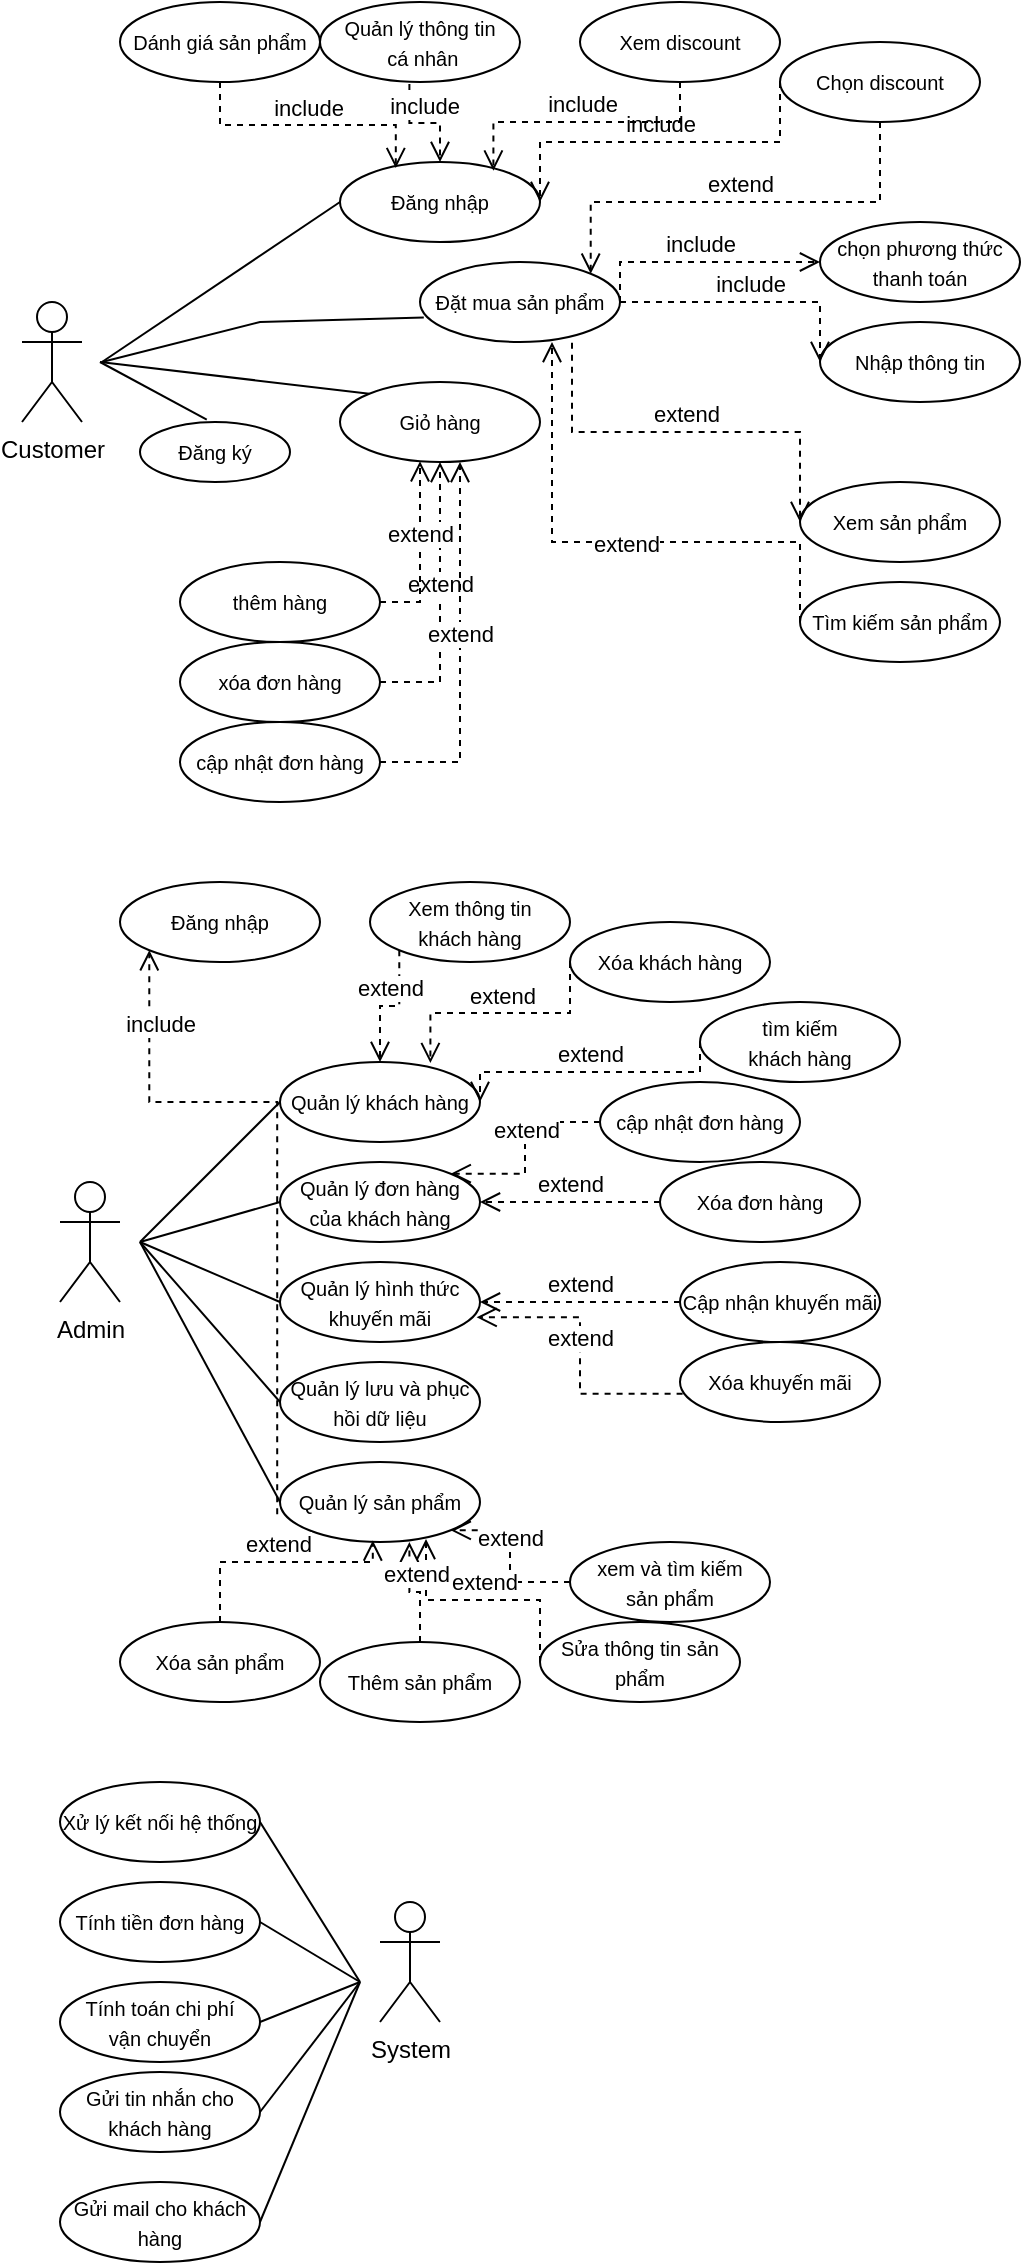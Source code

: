 <mxfile version="21.1.4" type="device">
  <diagram name="Trang-1" id="qVFSqrAHRnDNE85m8cxB">
    <mxGraphModel dx="934" dy="544" grid="1" gridSize="10" guides="1" tooltips="1" connect="1" arrows="1" fold="1" page="1" pageScale="1" pageWidth="827" pageHeight="1169" math="0" shadow="0">
      <root>
        <mxCell id="0" />
        <mxCell id="1" parent="0" />
        <mxCell id="Sv-jU4yMTwalCRCKe3iW-1" value="Customer" style="shape=umlActor;verticalLabelPosition=bottom;verticalAlign=top;html=1;outlineConnect=0;" parent="1" vertex="1">
          <mxGeometry x="141" y="160" width="30" height="60" as="geometry" />
        </mxCell>
        <mxCell id="Sv-jU4yMTwalCRCKe3iW-16" value="&lt;span style=&quot;font-size: 10px;&quot;&gt;Đăng ký&lt;/span&gt;" style="ellipse;whiteSpace=wrap;html=1;" parent="1" vertex="1">
          <mxGeometry x="200" y="220" width="75" height="30" as="geometry" />
        </mxCell>
        <mxCell id="Sv-jU4yMTwalCRCKe3iW-22" value="&lt;span style=&quot;font-size: 10px;&quot;&gt;Thêm sản phẩm&lt;/span&gt;" style="ellipse;whiteSpace=wrap;html=1;" parent="1" vertex="1">
          <mxGeometry x="290" y="830" width="100" height="40" as="geometry" />
        </mxCell>
        <mxCell id="Sv-jU4yMTwalCRCKe3iW-44" value="Admin" style="shape=umlActor;verticalLabelPosition=bottom;verticalAlign=top;html=1;outlineConnect=0;" parent="1" vertex="1">
          <mxGeometry x="160" y="600" width="30" height="60" as="geometry" />
        </mxCell>
        <mxCell id="Sv-jU4yMTwalCRCKe3iW-45" value="System" style="shape=umlActor;verticalLabelPosition=bottom;verticalAlign=top;html=1;outlineConnect=0;" parent="1" vertex="1">
          <mxGeometry x="320" y="960" width="30" height="60" as="geometry" />
        </mxCell>
        <mxCell id="Sv-jU4yMTwalCRCKe3iW-46" value="&lt;font style=&quot;font-size: 10px;&quot;&gt;Quản lý khách hàng&lt;/font&gt;" style="ellipse;whiteSpace=wrap;html=1;" parent="1" vertex="1">
          <mxGeometry x="270" y="540" width="100" height="40" as="geometry" />
        </mxCell>
        <mxCell id="Sv-jU4yMTwalCRCKe3iW-47" value="&lt;font style=&quot;font-size: 10px;&quot;&gt;Quản lý đơn hàng của khách hàng&lt;/font&gt;" style="ellipse;whiteSpace=wrap;html=1;" parent="1" vertex="1">
          <mxGeometry x="270" y="590" width="100" height="40" as="geometry" />
        </mxCell>
        <mxCell id="Sv-jU4yMTwalCRCKe3iW-48" value="&lt;font style=&quot;font-size: 10px;&quot;&gt;Quản lý lưu và phục hồi dữ liệu&lt;/font&gt;" style="ellipse;whiteSpace=wrap;html=1;" parent="1" vertex="1">
          <mxGeometry x="270" y="690" width="100" height="40" as="geometry" />
        </mxCell>
        <mxCell id="Sv-jU4yMTwalCRCKe3iW-49" value="&lt;font style=&quot;font-size: 10px;&quot;&gt;Quản lý hình thức khuyến mãi&lt;/font&gt;" style="ellipse;whiteSpace=wrap;html=1;" parent="1" vertex="1">
          <mxGeometry x="270" y="640" width="100" height="40" as="geometry" />
        </mxCell>
        <mxCell id="Sv-jU4yMTwalCRCKe3iW-50" value="&lt;font style=&quot;font-size: 10px;&quot;&gt;Quản lý sản phẩm&lt;/font&gt;" style="ellipse;whiteSpace=wrap;html=1;" parent="1" vertex="1">
          <mxGeometry x="270" y="740" width="100" height="40" as="geometry" />
        </mxCell>
        <mxCell id="Sv-jU4yMTwalCRCKe3iW-52" value="" style="endArrow=none;html=1;rounded=0;entryX=0;entryY=0.5;entryDx=0;entryDy=0;" parent="1" target="Sv-jU4yMTwalCRCKe3iW-46" edge="1">
          <mxGeometry width="50" height="50" relative="1" as="geometry">
            <mxPoint x="200" y="630" as="sourcePoint" />
            <mxPoint x="460" y="610" as="targetPoint" />
          </mxGeometry>
        </mxCell>
        <mxCell id="Sv-jU4yMTwalCRCKe3iW-53" value="" style="endArrow=none;html=1;rounded=0;entryX=0;entryY=0.5;entryDx=0;entryDy=0;" parent="1" target="Sv-jU4yMTwalCRCKe3iW-47" edge="1">
          <mxGeometry width="50" height="50" relative="1" as="geometry">
            <mxPoint x="200" y="630" as="sourcePoint" />
            <mxPoint x="460" y="610" as="targetPoint" />
          </mxGeometry>
        </mxCell>
        <mxCell id="Sv-jU4yMTwalCRCKe3iW-54" value="" style="endArrow=none;html=1;rounded=0;entryX=0;entryY=0.5;entryDx=0;entryDy=0;" parent="1" target="Sv-jU4yMTwalCRCKe3iW-49" edge="1">
          <mxGeometry width="50" height="50" relative="1" as="geometry">
            <mxPoint x="200" y="630" as="sourcePoint" />
            <mxPoint x="460" y="610" as="targetPoint" />
          </mxGeometry>
        </mxCell>
        <mxCell id="Sv-jU4yMTwalCRCKe3iW-55" value="" style="endArrow=none;html=1;rounded=0;entryX=0;entryY=0.5;entryDx=0;entryDy=0;" parent="1" target="Sv-jU4yMTwalCRCKe3iW-48" edge="1">
          <mxGeometry width="50" height="50" relative="1" as="geometry">
            <mxPoint x="200" y="630" as="sourcePoint" />
            <mxPoint x="460" y="610" as="targetPoint" />
          </mxGeometry>
        </mxCell>
        <mxCell id="Sv-jU4yMTwalCRCKe3iW-56" value="" style="endArrow=none;html=1;rounded=0;entryX=0;entryY=0.5;entryDx=0;entryDy=0;" parent="1" target="Sv-jU4yMTwalCRCKe3iW-50" edge="1">
          <mxGeometry width="50" height="50" relative="1" as="geometry">
            <mxPoint x="200" y="630" as="sourcePoint" />
            <mxPoint x="460" y="610" as="targetPoint" />
          </mxGeometry>
        </mxCell>
        <mxCell id="Sv-jU4yMTwalCRCKe3iW-58" value="&lt;span style=&quot;font-size: 10px;&quot;&gt;Xử lý kết nối hệ thống&lt;/span&gt;" style="ellipse;whiteSpace=wrap;html=1;" parent="1" vertex="1">
          <mxGeometry x="160" y="900" width="100" height="40" as="geometry" />
        </mxCell>
        <mxCell id="Sv-jU4yMTwalCRCKe3iW-59" value="&lt;span style=&quot;font-size: 10px;&quot;&gt;Tính tiền đơn hàng&lt;/span&gt;" style="ellipse;whiteSpace=wrap;html=1;" parent="1" vertex="1">
          <mxGeometry x="160" y="950" width="100" height="40" as="geometry" />
        </mxCell>
        <mxCell id="Sv-jU4yMTwalCRCKe3iW-60" value="&lt;span style=&quot;font-size: 10px;&quot;&gt;Tính toán chi phí&lt;br&gt;vận chuyển&lt;/span&gt;" style="ellipse;whiteSpace=wrap;html=1;" parent="1" vertex="1">
          <mxGeometry x="160" y="1000" width="100" height="40" as="geometry" />
        </mxCell>
        <mxCell id="Sv-jU4yMTwalCRCKe3iW-61" value="&lt;span style=&quot;font-size: 10px;&quot;&gt;Gửi tin nhắn cho khách hàng&lt;/span&gt;" style="ellipse;whiteSpace=wrap;html=1;" parent="1" vertex="1">
          <mxGeometry x="160" y="1045" width="100" height="40" as="geometry" />
        </mxCell>
        <mxCell id="Sv-jU4yMTwalCRCKe3iW-62" value="&lt;span style=&quot;font-size: 10px;&quot;&gt;Gửi mail cho khách hàng&lt;/span&gt;" style="ellipse;whiteSpace=wrap;html=1;" parent="1" vertex="1">
          <mxGeometry x="160" y="1100" width="100" height="40" as="geometry" />
        </mxCell>
        <mxCell id="Sv-jU4yMTwalCRCKe3iW-63" value="" style="endArrow=none;html=1;rounded=0;exitX=1;exitY=0.5;exitDx=0;exitDy=0;" parent="1" source="Sv-jU4yMTwalCRCKe3iW-58" edge="1">
          <mxGeometry width="50" height="50" relative="1" as="geometry">
            <mxPoint x="220" y="1040" as="sourcePoint" />
            <mxPoint x="310" y="1000" as="targetPoint" />
          </mxGeometry>
        </mxCell>
        <mxCell id="Sv-jU4yMTwalCRCKe3iW-64" value="" style="endArrow=none;html=1;rounded=0;exitX=1;exitY=0.5;exitDx=0;exitDy=0;" parent="1" source="Sv-jU4yMTwalCRCKe3iW-59" edge="1">
          <mxGeometry width="50" height="50" relative="1" as="geometry">
            <mxPoint x="220" y="1040" as="sourcePoint" />
            <mxPoint x="310" y="1000" as="targetPoint" />
          </mxGeometry>
        </mxCell>
        <mxCell id="Sv-jU4yMTwalCRCKe3iW-65" value="" style="endArrow=none;html=1;rounded=0;" parent="1" edge="1">
          <mxGeometry width="50" height="50" relative="1" as="geometry">
            <mxPoint x="260" y="1020" as="sourcePoint" />
            <mxPoint x="310" y="1000" as="targetPoint" />
          </mxGeometry>
        </mxCell>
        <mxCell id="Sv-jU4yMTwalCRCKe3iW-66" value="" style="endArrow=none;html=1;rounded=0;exitX=1;exitY=0.5;exitDx=0;exitDy=0;" parent="1" source="Sv-jU4yMTwalCRCKe3iW-61" edge="1">
          <mxGeometry width="50" height="50" relative="1" as="geometry">
            <mxPoint x="220" y="1040" as="sourcePoint" />
            <mxPoint x="310" y="1000" as="targetPoint" />
          </mxGeometry>
        </mxCell>
        <mxCell id="Sv-jU4yMTwalCRCKe3iW-67" value="" style="endArrow=none;html=1;rounded=0;exitX=1;exitY=0.5;exitDx=0;exitDy=0;" parent="1" source="Sv-jU4yMTwalCRCKe3iW-62" edge="1">
          <mxGeometry width="50" height="50" relative="1" as="geometry">
            <mxPoint x="220" y="1040" as="sourcePoint" />
            <mxPoint x="310" y="1000" as="targetPoint" />
          </mxGeometry>
        </mxCell>
        <mxCell id="I0ydO9TrqWUSBtBojw4Z-23" value="&lt;span style=&quot;font-size: 10px;&quot;&gt;Đặt mua sản phẩm&lt;/span&gt;" style="ellipse;whiteSpace=wrap;html=1;" parent="1" vertex="1">
          <mxGeometry x="340" y="140" width="100" height="40" as="geometry" />
        </mxCell>
        <mxCell id="I0ydO9TrqWUSBtBojw4Z-27" value="&lt;span style=&quot;font-size: 10px;&quot;&gt;Xem sản phẩm&lt;/span&gt;" style="ellipse;whiteSpace=wrap;html=1;" parent="1" vertex="1">
          <mxGeometry x="530" y="250" width="100" height="40" as="geometry" />
        </mxCell>
        <mxCell id="I0ydO9TrqWUSBtBojw4Z-28" value="&lt;span style=&quot;font-size: 10px;&quot;&gt;Tìm kiếm sản phẩm&lt;/span&gt;" style="ellipse;whiteSpace=wrap;html=1;" parent="1" vertex="1">
          <mxGeometry x="530" y="300" width="100" height="40" as="geometry" />
        </mxCell>
        <mxCell id="I0ydO9TrqWUSBtBojw4Z-29" value="&lt;span style=&quot;font-size: 10px;&quot;&gt;Giỏ hàng&lt;/span&gt;" style="ellipse;whiteSpace=wrap;html=1;" parent="1" vertex="1">
          <mxGeometry x="300" y="200" width="100" height="40" as="geometry" />
        </mxCell>
        <mxCell id="I0ydO9TrqWUSBtBojw4Z-31" value="extend" style="html=1;verticalAlign=bottom;endArrow=open;dashed=1;endSize=8;edgeStyle=elbowEdgeStyle;elbow=vertical;curved=0;rounded=0;exitX=0;exitY=0.5;exitDx=0;exitDy=0;" parent="1" source="I0ydO9TrqWUSBtBojw4Z-28" edge="1">
          <mxGeometry x="-0.038" y="10" relative="1" as="geometry">
            <mxPoint x="480" y="370" as="sourcePoint" />
            <mxPoint x="406" y="180" as="targetPoint" />
            <Array as="points">
              <mxPoint x="480" y="280" />
              <mxPoint x="520" y="270" />
              <mxPoint x="440" y="240" />
            </Array>
            <mxPoint as="offset" />
          </mxGeometry>
        </mxCell>
        <mxCell id="I0ydO9TrqWUSBtBojw4Z-38" value="&lt;span style=&quot;font-size: 10px;&quot;&gt;xóa đơn hàng&lt;/span&gt;" style="ellipse;whiteSpace=wrap;html=1;" parent="1" vertex="1">
          <mxGeometry x="220" y="330" width="100" height="40" as="geometry" />
        </mxCell>
        <mxCell id="I0ydO9TrqWUSBtBojw4Z-39" value="&lt;span style=&quot;font-size: 10px;&quot;&gt;cập nhật đơn hàng&lt;/span&gt;" style="ellipse;whiteSpace=wrap;html=1;" parent="1" vertex="1">
          <mxGeometry x="220" y="370" width="100" height="40" as="geometry" />
        </mxCell>
        <mxCell id="I0ydO9TrqWUSBtBojw4Z-40" value="extend" style="html=1;verticalAlign=bottom;endArrow=open;dashed=1;endSize=8;edgeStyle=elbowEdgeStyle;elbow=vertical;curved=0;rounded=0;exitX=1;exitY=0.5;exitDx=0;exitDy=0;entryX=0.5;entryY=1;entryDx=0;entryDy=0;" parent="1" source="I0ydO9TrqWUSBtBojw4Z-38" target="I0ydO9TrqWUSBtBojw4Z-29" edge="1">
          <mxGeometry relative="1" as="geometry">
            <mxPoint x="431" y="300" as="sourcePoint" />
            <mxPoint x="330" y="320" as="targetPoint" />
            <Array as="points">
              <mxPoint x="360" y="350" />
            </Array>
          </mxGeometry>
        </mxCell>
        <mxCell id="I0ydO9TrqWUSBtBojw4Z-42" value="extend" style="html=1;verticalAlign=bottom;endArrow=open;dashed=1;endSize=8;edgeStyle=elbowEdgeStyle;elbow=vertical;curved=0;rounded=0;exitX=1;exitY=0.5;exitDx=0;exitDy=0;" parent="1" source="I0ydO9TrqWUSBtBojw4Z-39" edge="1">
          <mxGeometry relative="1" as="geometry">
            <mxPoint x="431" y="300" as="sourcePoint" />
            <mxPoint x="360" y="240" as="targetPoint" />
            <Array as="points">
              <mxPoint x="370" y="390" />
            </Array>
          </mxGeometry>
        </mxCell>
        <mxCell id="I0ydO9TrqWUSBtBojw4Z-45" value="&lt;span style=&quot;font-size: 10px;&quot;&gt;Đăng nhập&lt;/span&gt;" style="ellipse;whiteSpace=wrap;html=1;" parent="1" vertex="1">
          <mxGeometry x="300" y="90" width="100" height="40" as="geometry" />
        </mxCell>
        <mxCell id="I0ydO9TrqWUSBtBojw4Z-46" value="" style="endArrow=none;html=1;rounded=0;entryX=0;entryY=0.5;entryDx=0;entryDy=0;" parent="1" target="I0ydO9TrqWUSBtBojw4Z-45" edge="1">
          <mxGeometry width="50" height="50" relative="1" as="geometry">
            <mxPoint x="181" y="190" as="sourcePoint" />
            <mxPoint x="421" y="260" as="targetPoint" />
          </mxGeometry>
        </mxCell>
        <mxCell id="I0ydO9TrqWUSBtBojw4Z-48" value="" style="endArrow=none;html=1;rounded=0;entryX=0.019;entryY=0.694;entryDx=0;entryDy=0;entryPerimeter=0;" parent="1" target="I0ydO9TrqWUSBtBojw4Z-23" edge="1">
          <mxGeometry width="50" height="50" relative="1" as="geometry">
            <mxPoint x="181" y="190" as="sourcePoint" />
            <mxPoint x="411" y="250" as="targetPoint" />
            <Array as="points">
              <mxPoint x="260" y="170" />
            </Array>
          </mxGeometry>
        </mxCell>
        <mxCell id="I0ydO9TrqWUSBtBojw4Z-49" value="&lt;span style=&quot;font-size: 10px;&quot;&gt;chọn phương thức thanh toán&lt;/span&gt;" style="ellipse;whiteSpace=wrap;html=1;" parent="1" vertex="1">
          <mxGeometry x="540" y="120" width="100" height="40" as="geometry" />
        </mxCell>
        <mxCell id="I0ydO9TrqWUSBtBojw4Z-50" value="include" style="html=1;verticalAlign=bottom;endArrow=open;dashed=1;endSize=8;edgeStyle=elbowEdgeStyle;elbow=vertical;curved=0;rounded=0;exitX=1;exitY=0.5;exitDx=0;exitDy=0;entryX=0;entryY=0.5;entryDx=0;entryDy=0;" parent="1" source="I0ydO9TrqWUSBtBojw4Z-23" target="I0ydO9TrqWUSBtBojw4Z-49" edge="1">
          <mxGeometry relative="1" as="geometry">
            <mxPoint x="460" y="190" as="sourcePoint" />
            <mxPoint x="380" y="190" as="targetPoint" />
            <Array as="points">
              <mxPoint x="470" y="140" />
            </Array>
          </mxGeometry>
        </mxCell>
        <mxCell id="I0ydO9TrqWUSBtBojw4Z-55" value="include" style="html=1;verticalAlign=bottom;endArrow=open;dashed=1;endSize=8;edgeStyle=elbowEdgeStyle;elbow=vertical;curved=0;rounded=0;entryX=0.5;entryY=0;entryDx=0;entryDy=0;exitX=0.447;exitY=1.025;exitDx=0;exitDy=0;exitPerimeter=0;" parent="1" source="I0ydO9TrqWUSBtBojw4Z-97" target="I0ydO9TrqWUSBtBojw4Z-45" edge="1">
          <mxGeometry relative="1" as="geometry">
            <mxPoint x="220" y="70" as="sourcePoint" />
            <mxPoint x="390" y="160" as="targetPoint" />
          </mxGeometry>
        </mxCell>
        <mxCell id="I0ydO9TrqWUSBtBojw4Z-57" value="&lt;span style=&quot;font-size: 10px;&quot;&gt;Xem discount&lt;/span&gt;" style="ellipse;whiteSpace=wrap;html=1;" parent="1" vertex="1">
          <mxGeometry x="420" y="10" width="100" height="40" as="geometry" />
        </mxCell>
        <mxCell id="I0ydO9TrqWUSBtBojw4Z-59" value="" style="endArrow=none;html=1;rounded=0;exitX=0.445;exitY=-0.039;exitDx=0;exitDy=0;exitPerimeter=0;" parent="1" source="Sv-jU4yMTwalCRCKe3iW-16" edge="1">
          <mxGeometry width="50" height="50" relative="1" as="geometry">
            <mxPoint x="350" y="260" as="sourcePoint" />
            <mxPoint x="180" y="190" as="targetPoint" />
          </mxGeometry>
        </mxCell>
        <mxCell id="I0ydO9TrqWUSBtBojw4Z-62" value="&lt;span style=&quot;font-size: 10px;&quot;&gt;Sửa thông tin sản phẩm&lt;/span&gt;" style="ellipse;whiteSpace=wrap;html=1;" parent="1" vertex="1">
          <mxGeometry x="400" y="820" width="100" height="40" as="geometry" />
        </mxCell>
        <mxCell id="I0ydO9TrqWUSBtBojw4Z-63" value="&lt;span style=&quot;font-size: 10px;&quot;&gt;Xóa sản phẩm&lt;/span&gt;" style="ellipse;whiteSpace=wrap;html=1;" parent="1" vertex="1">
          <mxGeometry x="190" y="820" width="100" height="40" as="geometry" />
        </mxCell>
        <mxCell id="I0ydO9TrqWUSBtBojw4Z-64" value="&lt;span style=&quot;font-size: 10px;&quot;&gt;xem và tìm kiếm &lt;br&gt;sản phẩm&lt;/span&gt;" style="ellipse;whiteSpace=wrap;html=1;" parent="1" vertex="1">
          <mxGeometry x="415" y="780" width="100" height="40" as="geometry" />
        </mxCell>
        <mxCell id="I0ydO9TrqWUSBtBojw4Z-65" value="extend" style="html=1;verticalAlign=bottom;endArrow=open;dashed=1;endSize=8;edgeStyle=elbowEdgeStyle;elbow=vertical;curved=0;rounded=0;exitX=0;exitY=0.5;exitDx=0;exitDy=0;entryX=1;entryY=1;entryDx=0;entryDy=0;" parent="1" source="I0ydO9TrqWUSBtBojw4Z-64" target="Sv-jU4yMTwalCRCKe3iW-50" edge="1">
          <mxGeometry relative="1" as="geometry">
            <mxPoint x="440" y="710" as="sourcePoint" />
            <mxPoint x="360" y="710" as="targetPoint" />
          </mxGeometry>
        </mxCell>
        <mxCell id="I0ydO9TrqWUSBtBojw4Z-66" value="extend" style="html=1;verticalAlign=bottom;endArrow=open;dashed=1;endSize=8;edgeStyle=elbowEdgeStyle;elbow=vertical;curved=0;rounded=0;exitX=0;exitY=0.5;exitDx=0;exitDy=0;entryX=0.73;entryY=0.962;entryDx=0;entryDy=0;entryPerimeter=0;" parent="1" source="I0ydO9TrqWUSBtBojw4Z-62" target="Sv-jU4yMTwalCRCKe3iW-50" edge="1">
          <mxGeometry relative="1" as="geometry">
            <mxPoint x="440" y="710" as="sourcePoint" />
            <mxPoint x="360" y="710" as="targetPoint" />
          </mxGeometry>
        </mxCell>
        <mxCell id="I0ydO9TrqWUSBtBojw4Z-67" value="extend" style="html=1;verticalAlign=bottom;endArrow=open;dashed=1;endSize=8;edgeStyle=elbowEdgeStyle;elbow=vertical;curved=0;rounded=0;entryX=0.647;entryY=1;entryDx=0;entryDy=0;entryPerimeter=0;" parent="1" source="Sv-jU4yMTwalCRCKe3iW-22" target="Sv-jU4yMTwalCRCKe3iW-50" edge="1">
          <mxGeometry relative="1" as="geometry">
            <mxPoint x="440" y="850" as="sourcePoint" />
            <mxPoint x="360" y="850" as="targetPoint" />
          </mxGeometry>
        </mxCell>
        <mxCell id="I0ydO9TrqWUSBtBojw4Z-68" value="extend" style="html=1;verticalAlign=bottom;endArrow=open;dashed=1;endSize=8;edgeStyle=elbowEdgeStyle;elbow=vertical;curved=0;rounded=0;exitX=0.5;exitY=0;exitDx=0;exitDy=0;entryX=0.464;entryY=0.981;entryDx=0;entryDy=0;entryPerimeter=0;" parent="1" source="I0ydO9TrqWUSBtBojw4Z-63" target="Sv-jU4yMTwalCRCKe3iW-50" edge="1">
          <mxGeometry relative="1" as="geometry">
            <mxPoint x="440" y="850" as="sourcePoint" />
            <mxPoint x="360" y="850" as="targetPoint" />
            <Array as="points">
              <mxPoint x="230" y="790" />
            </Array>
          </mxGeometry>
        </mxCell>
        <mxCell id="I0ydO9TrqWUSBtBojw4Z-69" value="&lt;span style=&quot;font-size: 10px;&quot;&gt;Xem thông tin &lt;br&gt;khách hàng&lt;br&gt;&lt;/span&gt;" style="ellipse;whiteSpace=wrap;html=1;" parent="1" vertex="1">
          <mxGeometry x="315" y="450" width="100" height="40" as="geometry" />
        </mxCell>
        <mxCell id="I0ydO9TrqWUSBtBojw4Z-70" value="&lt;span style=&quot;font-size: 10px;&quot;&gt;Xóa khách hàng&lt;/span&gt;" style="ellipse;whiteSpace=wrap;html=1;" parent="1" vertex="1">
          <mxGeometry x="415" y="470" width="100" height="40" as="geometry" />
        </mxCell>
        <mxCell id="I0ydO9TrqWUSBtBojw4Z-71" value="&lt;span style=&quot;font-size: 10px;&quot;&gt;tìm kiếm&lt;br&gt;khách hàng&lt;br&gt;&lt;/span&gt;" style="ellipse;whiteSpace=wrap;html=1;" parent="1" vertex="1">
          <mxGeometry x="480" y="510" width="100" height="40" as="geometry" />
        </mxCell>
        <mxCell id="I0ydO9TrqWUSBtBojw4Z-72" value="extend" style="html=1;verticalAlign=bottom;endArrow=open;dashed=1;endSize=8;edgeStyle=elbowEdgeStyle;elbow=vertical;curved=0;rounded=0;entryX=0.5;entryY=0;entryDx=0;entryDy=0;exitX=0;exitY=1;exitDx=0;exitDy=0;" parent="1" source="I0ydO9TrqWUSBtBojw4Z-69" target="Sv-jU4yMTwalCRCKe3iW-46" edge="1">
          <mxGeometry relative="1" as="geometry">
            <mxPoint x="480" y="540" as="sourcePoint" />
            <mxPoint x="400" y="540" as="targetPoint" />
          </mxGeometry>
        </mxCell>
        <mxCell id="I0ydO9TrqWUSBtBojw4Z-73" value="extend" style="html=1;verticalAlign=bottom;endArrow=open;dashed=1;endSize=8;edgeStyle=elbowEdgeStyle;elbow=vertical;curved=0;rounded=0;entryX=0.752;entryY=0.014;entryDx=0;entryDy=0;entryPerimeter=0;exitX=0;exitY=0.5;exitDx=0;exitDy=0;" parent="1" source="I0ydO9TrqWUSBtBojw4Z-70" target="Sv-jU4yMTwalCRCKe3iW-46" edge="1">
          <mxGeometry relative="1" as="geometry">
            <mxPoint x="480" y="540" as="sourcePoint" />
            <mxPoint x="400" y="540" as="targetPoint" />
          </mxGeometry>
        </mxCell>
        <mxCell id="I0ydO9TrqWUSBtBojw4Z-74" value="extend" style="html=1;verticalAlign=bottom;endArrow=open;dashed=1;endSize=8;edgeStyle=elbowEdgeStyle;elbow=vertical;curved=0;rounded=0;exitX=0;exitY=0.5;exitDx=0;exitDy=0;entryX=1;entryY=0.5;entryDx=0;entryDy=0;" parent="1" source="I0ydO9TrqWUSBtBojw4Z-71" target="Sv-jU4yMTwalCRCKe3iW-46" edge="1">
          <mxGeometry relative="1" as="geometry">
            <mxPoint x="480" y="540" as="sourcePoint" />
            <mxPoint x="400" y="540" as="targetPoint" />
          </mxGeometry>
        </mxCell>
        <mxCell id="I0ydO9TrqWUSBtBojw4Z-75" value="&lt;span style=&quot;font-size: 10px;&quot;&gt;cập nhật đơn hàng&lt;br&gt;&lt;/span&gt;" style="ellipse;whiteSpace=wrap;html=1;" parent="1" vertex="1">
          <mxGeometry x="430" y="550" width="100" height="40" as="geometry" />
        </mxCell>
        <mxCell id="I0ydO9TrqWUSBtBojw4Z-76" value="&lt;span style=&quot;font-size: 10px;&quot;&gt;Xóa đơn hàng&lt;br&gt;&lt;/span&gt;" style="ellipse;whiteSpace=wrap;html=1;" parent="1" vertex="1">
          <mxGeometry x="460" y="590" width="100" height="40" as="geometry" />
        </mxCell>
        <mxCell id="I0ydO9TrqWUSBtBojw4Z-77" value="extend" style="html=1;verticalAlign=bottom;endArrow=open;dashed=1;endSize=8;edgeStyle=elbowEdgeStyle;elbow=vertical;curved=0;rounded=0;entryX=1;entryY=0;entryDx=0;entryDy=0;exitX=0;exitY=0.5;exitDx=0;exitDy=0;" parent="1" source="I0ydO9TrqWUSBtBojw4Z-75" target="Sv-jU4yMTwalCRCKe3iW-47" edge="1">
          <mxGeometry relative="1" as="geometry">
            <mxPoint x="460" y="690" as="sourcePoint" />
            <mxPoint x="380" y="690" as="targetPoint" />
          </mxGeometry>
        </mxCell>
        <mxCell id="I0ydO9TrqWUSBtBojw4Z-78" value="extend" style="html=1;verticalAlign=bottom;endArrow=open;dashed=1;endSize=8;edgeStyle=elbowEdgeStyle;elbow=vertical;curved=0;rounded=0;entryX=1;entryY=0.5;entryDx=0;entryDy=0;" parent="1" source="I0ydO9TrqWUSBtBojw4Z-76" target="Sv-jU4yMTwalCRCKe3iW-47" edge="1">
          <mxGeometry relative="1" as="geometry">
            <mxPoint x="460" y="690" as="sourcePoint" />
            <mxPoint x="380" y="690" as="targetPoint" />
          </mxGeometry>
        </mxCell>
        <mxCell id="I0ydO9TrqWUSBtBojw4Z-79" value="&lt;span style=&quot;font-size: 10px;&quot;&gt;Cập nhận khuyến mãi&lt;br&gt;&lt;/span&gt;" style="ellipse;whiteSpace=wrap;html=1;" parent="1" vertex="1">
          <mxGeometry x="470" y="640" width="100" height="40" as="geometry" />
        </mxCell>
        <mxCell id="I0ydO9TrqWUSBtBojw4Z-80" value="&lt;span style=&quot;font-size: 10px;&quot;&gt;Xóa khuyến mãi&lt;br&gt;&lt;/span&gt;" style="ellipse;whiteSpace=wrap;html=1;" parent="1" vertex="1">
          <mxGeometry x="470" y="680" width="100" height="40" as="geometry" />
        </mxCell>
        <mxCell id="I0ydO9TrqWUSBtBojw4Z-81" value="extend" style="html=1;verticalAlign=bottom;endArrow=open;dashed=1;endSize=8;edgeStyle=elbowEdgeStyle;elbow=vertical;curved=0;rounded=0;entryX=1;entryY=0.5;entryDx=0;entryDy=0;" parent="1" source="I0ydO9TrqWUSBtBojw4Z-79" target="Sv-jU4yMTwalCRCKe3iW-49" edge="1">
          <mxGeometry relative="1" as="geometry">
            <mxPoint x="460" y="680" as="sourcePoint" />
            <mxPoint x="380" y="680" as="targetPoint" />
          </mxGeometry>
        </mxCell>
        <mxCell id="I0ydO9TrqWUSBtBojw4Z-82" value="extend" style="html=1;verticalAlign=bottom;endArrow=open;dashed=1;endSize=8;edgeStyle=elbowEdgeStyle;elbow=vertical;curved=0;rounded=0;exitX=0.013;exitY=0.646;exitDx=0;exitDy=0;exitPerimeter=0;entryX=0.983;entryY=0.692;entryDx=0;entryDy=0;entryPerimeter=0;" parent="1" source="I0ydO9TrqWUSBtBojw4Z-80" target="Sv-jU4yMTwalCRCKe3iW-49" edge="1">
          <mxGeometry relative="1" as="geometry">
            <mxPoint x="460" y="680" as="sourcePoint" />
            <mxPoint x="380" y="680" as="targetPoint" />
          </mxGeometry>
        </mxCell>
        <mxCell id="I0ydO9TrqWUSBtBojw4Z-85" value="&lt;span style=&quot;font-size: 10px;&quot;&gt;Đăng nhập&lt;br&gt;&lt;/span&gt;" style="ellipse;whiteSpace=wrap;html=1;" parent="1" vertex="1">
          <mxGeometry x="190" y="450" width="100" height="40" as="geometry" />
        </mxCell>
        <mxCell id="I0ydO9TrqWUSBtBojw4Z-86" value="include" style="html=1;verticalAlign=bottom;endArrow=open;dashed=1;endSize=8;edgeStyle=elbowEdgeStyle;elbow=vertical;curved=0;rounded=0;entryX=0;entryY=1;entryDx=0;entryDy=0;exitX=-0.014;exitY=0.653;exitDx=0;exitDy=0;exitPerimeter=0;" parent="1" source="Sv-jU4yMTwalCRCKe3iW-50" target="I0ydO9TrqWUSBtBojw4Z-85" edge="1">
          <mxGeometry x="0.735" y="-5" relative="1" as="geometry">
            <mxPoint x="450" y="620" as="sourcePoint" />
            <mxPoint x="370" y="620" as="targetPoint" />
            <Array as="points">
              <mxPoint x="270" y="560" />
            </Array>
            <mxPoint as="offset" />
          </mxGeometry>
        </mxCell>
        <mxCell id="I0ydO9TrqWUSBtBojw4Z-91" value="&lt;span style=&quot;font-size: 10px;&quot;&gt;Chọn discount&lt;/span&gt;" style="ellipse;whiteSpace=wrap;html=1;" parent="1" vertex="1">
          <mxGeometry x="520" y="30" width="100" height="40" as="geometry" />
        </mxCell>
        <mxCell id="I0ydO9TrqWUSBtBojw4Z-93" value="include" style="html=1;verticalAlign=bottom;endArrow=open;dashed=1;endSize=8;edgeStyle=elbowEdgeStyle;elbow=vertical;curved=0;rounded=0;entryX=1;entryY=0.5;entryDx=0;entryDy=0;exitX=0;exitY=0.5;exitDx=0;exitDy=0;" parent="1" source="I0ydO9TrqWUSBtBojw4Z-91" target="I0ydO9TrqWUSBtBojw4Z-45" edge="1">
          <mxGeometry relative="1" as="geometry">
            <mxPoint x="450" y="280" as="sourcePoint" />
            <mxPoint x="370" y="280" as="targetPoint" />
          </mxGeometry>
        </mxCell>
        <mxCell id="I0ydO9TrqWUSBtBojw4Z-94" value="extend" style="html=1;verticalAlign=bottom;endArrow=open;dashed=1;endSize=8;edgeStyle=elbowEdgeStyle;elbow=vertical;curved=0;rounded=0;exitX=0.5;exitY=1;exitDx=0;exitDy=0;entryX=1;entryY=0;entryDx=0;entryDy=0;" parent="1" source="I0ydO9TrqWUSBtBojw4Z-91" target="I0ydO9TrqWUSBtBojw4Z-23" edge="1">
          <mxGeometry relative="1" as="geometry">
            <mxPoint x="460" y="200" as="sourcePoint" />
            <mxPoint x="420" y="140" as="targetPoint" />
            <Array as="points">
              <mxPoint x="550" y="110" />
            </Array>
          </mxGeometry>
        </mxCell>
        <mxCell id="I0ydO9TrqWUSBtBojw4Z-95" value="&lt;span style=&quot;font-size: 10px;&quot;&gt;Nhập thông tin&lt;/span&gt;" style="ellipse;whiteSpace=wrap;html=1;" parent="1" vertex="1">
          <mxGeometry x="540" y="170" width="100" height="40" as="geometry" />
        </mxCell>
        <mxCell id="I0ydO9TrqWUSBtBojw4Z-96" value="include" style="html=1;verticalAlign=bottom;endArrow=open;dashed=1;endSize=8;edgeStyle=elbowEdgeStyle;elbow=vertical;curved=0;rounded=0;exitX=1;exitY=0.5;exitDx=0;exitDy=0;entryX=0;entryY=0.5;entryDx=0;entryDy=0;" parent="1" source="I0ydO9TrqWUSBtBojw4Z-23" target="I0ydO9TrqWUSBtBojw4Z-95" edge="1">
          <mxGeometry x="-0.004" relative="1" as="geometry">
            <mxPoint x="500" y="200" as="sourcePoint" />
            <mxPoint x="420" y="200" as="targetPoint" />
            <Array as="points">
              <mxPoint x="480" y="160" />
            </Array>
            <mxPoint as="offset" />
          </mxGeometry>
        </mxCell>
        <mxCell id="I0ydO9TrqWUSBtBojw4Z-97" value="&lt;span style=&quot;font-size: 10px;&quot;&gt;Quản lý thông tin&lt;br&gt;&amp;nbsp;cá nhân&lt;/span&gt;" style="ellipse;whiteSpace=wrap;html=1;" parent="1" vertex="1">
          <mxGeometry x="290" y="10" width="100" height="40" as="geometry" />
        </mxCell>
        <mxCell id="I0ydO9TrqWUSBtBojw4Z-37" value="&lt;span style=&quot;font-size: 10px;&quot;&gt;thêm hàng&lt;/span&gt;" style="ellipse;whiteSpace=wrap;html=1;" parent="1" vertex="1">
          <mxGeometry x="220" y="290" width="100" height="40" as="geometry" />
        </mxCell>
        <mxCell id="I0ydO9TrqWUSBtBojw4Z-102" value="extend" style="html=1;verticalAlign=bottom;endArrow=open;dashed=1;endSize=8;edgeStyle=elbowEdgeStyle;elbow=vertical;curved=0;rounded=0;exitX=1;exitY=0.5;exitDx=0;exitDy=0;" parent="1" source="I0ydO9TrqWUSBtBojw4Z-37" edge="1" target="I0ydO9TrqWUSBtBojw4Z-29">
          <mxGeometry relative="1" as="geometry">
            <mxPoint x="400" y="320" as="sourcePoint" />
            <mxPoint x="320" y="320" as="targetPoint" />
            <Array as="points">
              <mxPoint x="340" y="310" />
            </Array>
            <mxPoint as="offset" />
          </mxGeometry>
        </mxCell>
        <mxCell id="I0ydO9TrqWUSBtBojw4Z-109" value="&lt;span style=&quot;font-size: 10px;&quot;&gt;Dánh giá sản phẩm&lt;/span&gt;" style="ellipse;whiteSpace=wrap;html=1;" parent="1" vertex="1">
          <mxGeometry x="190" y="10" width="100" height="40" as="geometry" />
        </mxCell>
        <mxCell id="I0ydO9TrqWUSBtBojw4Z-110" value="include" style="html=1;verticalAlign=bottom;endArrow=open;dashed=1;endSize=8;edgeStyle=elbowEdgeStyle;elbow=vertical;curved=0;rounded=0;entryX=0.279;entryY=0.076;entryDx=0;entryDy=0;entryPerimeter=0;exitX=0.5;exitY=1;exitDx=0;exitDy=0;" parent="1" source="I0ydO9TrqWUSBtBojw4Z-109" target="I0ydO9TrqWUSBtBojw4Z-45" edge="1">
          <mxGeometry relative="1" as="geometry">
            <mxPoint x="400" y="200" as="sourcePoint" />
            <mxPoint x="320" y="200" as="targetPoint" />
          </mxGeometry>
        </mxCell>
        <mxCell id="b_MUOJMvZ4tBjtC3I4iN-1" value="include" style="html=1;verticalAlign=bottom;endArrow=open;dashed=1;endSize=8;edgeStyle=elbowEdgeStyle;elbow=vertical;curved=0;rounded=0;exitX=0.5;exitY=1;exitDx=0;exitDy=0;entryX=0.767;entryY=0.108;entryDx=0;entryDy=0;entryPerimeter=0;" edge="1" parent="1" source="I0ydO9TrqWUSBtBojw4Z-57" target="I0ydO9TrqWUSBtBojw4Z-45">
          <mxGeometry relative="1" as="geometry">
            <mxPoint x="450" y="240" as="sourcePoint" />
            <mxPoint x="370" y="240" as="targetPoint" />
            <Array as="points">
              <mxPoint x="420" y="70" />
            </Array>
          </mxGeometry>
        </mxCell>
        <mxCell id="b_MUOJMvZ4tBjtC3I4iN-3" value="" style="endArrow=none;html=1;rounded=0;entryX=0;entryY=0;entryDx=0;entryDy=0;" edge="1" parent="1" target="I0ydO9TrqWUSBtBojw4Z-29">
          <mxGeometry width="50" height="50" relative="1" as="geometry">
            <mxPoint x="180" y="190" as="sourcePoint" />
            <mxPoint x="430" y="220" as="targetPoint" />
          </mxGeometry>
        </mxCell>
        <mxCell id="b_MUOJMvZ4tBjtC3I4iN-4" value="extend" style="html=1;verticalAlign=bottom;endArrow=open;dashed=1;endSize=8;edgeStyle=elbowEdgeStyle;elbow=vertical;curved=0;rounded=0;entryX=0;entryY=0.5;entryDx=0;entryDy=0;exitX=0.76;exitY=1.008;exitDx=0;exitDy=0;exitPerimeter=0;" edge="1" parent="1" source="I0ydO9TrqWUSBtBojw4Z-23" target="I0ydO9TrqWUSBtBojw4Z-27">
          <mxGeometry relative="1" as="geometry">
            <mxPoint x="450" y="240" as="sourcePoint" />
            <mxPoint x="370" y="240" as="targetPoint" />
          </mxGeometry>
        </mxCell>
      </root>
    </mxGraphModel>
  </diagram>
</mxfile>
